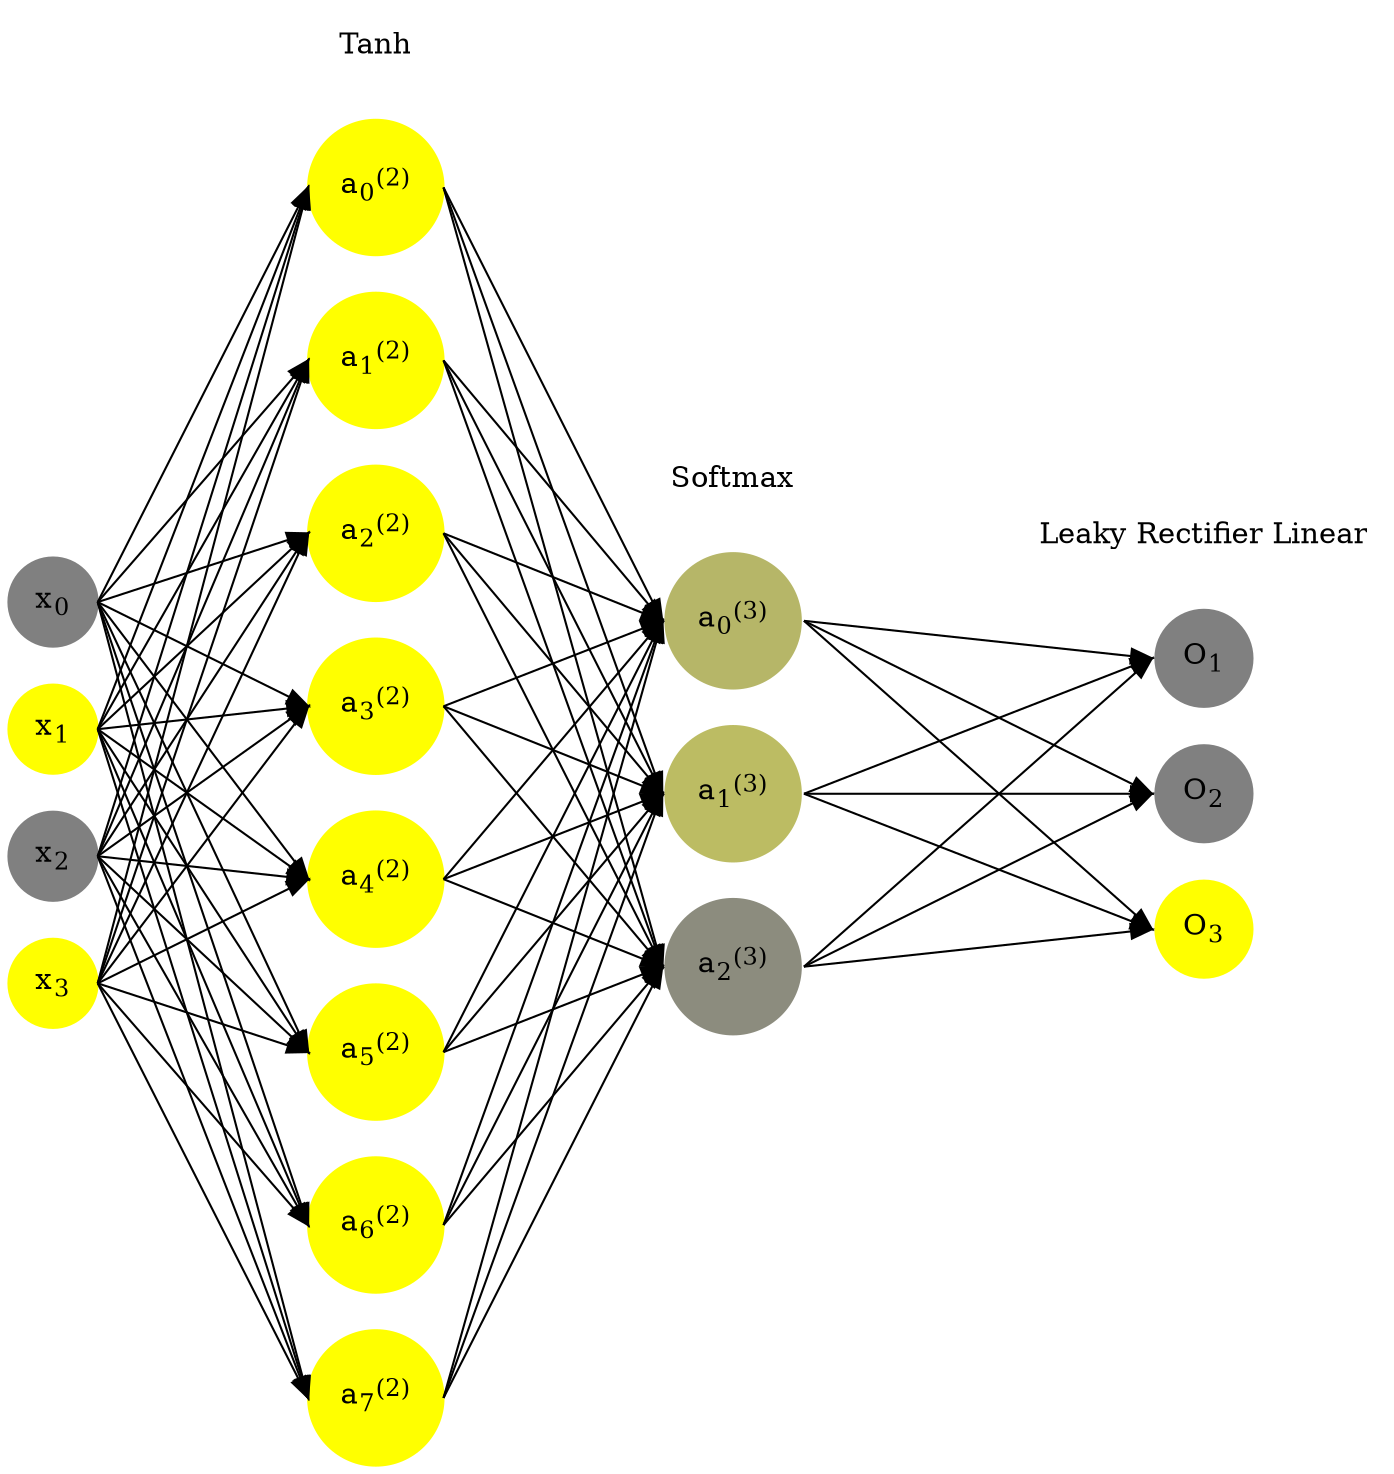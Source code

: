 digraph G {
	rankdir = LR;
	splines=false;
	edge[style=invis];
	ranksep= 1.4;
	{
	node [shape=circle, color="0.1667, 0.0, 0.5", style=filled, fillcolor="0.1667, 0.0, 0.5"];
	x0 [label=<x<sub>0</sub>>];
	}
	{
	node [shape=circle, color="0.1667, 1.0, 1.0", style=filled, fillcolor="0.1667, 1.0, 1.0"];
	x1 [label=<x<sub>1</sub>>];
	}
	{
	node [shape=circle, color="0.1667, 0.0, 0.5", style=filled, fillcolor="0.1667, 0.0, 0.5"];
	x2 [label=<x<sub>2</sub>>];
	}
	{
	node [shape=circle, color="0.1667, 1.0, 1.0", style=filled, fillcolor="0.1667, 1.0, 1.0"];
	x3 [label=<x<sub>3</sub>>];
	}
	{
	node [shape=circle, color="0.1667, 0.999881, 0.999940", style=filled, fillcolor="0.1667, 0.999881, 0.999940"];
	a02 [label=<a<sub>0</sub><sup>(2)</sup>>];
	}
	{
	node [shape=circle, color="0.1667, 0.999942, 0.999971", style=filled, fillcolor="0.1667, 0.999942, 0.999971"];
	a12 [label=<a<sub>1</sub><sup>(2)</sup>>];
	}
	{
	node [shape=circle, color="0.1667, 0.999869, 0.999935", style=filled, fillcolor="0.1667, 0.999869, 0.999935"];
	a22 [label=<a<sub>2</sub><sup>(2)</sup>>];
	}
	{
	node [shape=circle, color="0.1667, 1.000000, 1.000000", style=filled, fillcolor="0.1667, 1.000000, 1.000000"];
	a32 [label=<a<sub>3</sub><sup>(2)</sup>>];
	}
	{
	node [shape=circle, color="0.1667, 0.999921, 0.999961", style=filled, fillcolor="0.1667, 0.999921, 0.999961"];
	a42 [label=<a<sub>4</sub><sup>(2)</sup>>];
	}
	{
	node [shape=circle, color="0.1667, 0.999999, 0.999999", style=filled, fillcolor="0.1667, 0.999999, 0.999999"];
	a52 [label=<a<sub>5</sub><sup>(2)</sup>>];
	}
	{
	node [shape=circle, color="0.1667, 0.999881, 0.999940", style=filled, fillcolor="0.1667, 0.999881, 0.999940"];
	a62 [label=<a<sub>6</sub><sup>(2)</sup>>];
	}
	{
	node [shape=circle, color="0.1667, 1.000000, 1.000000", style=filled, fillcolor="0.1667, 1.000000, 1.000000"];
	a72 [label=<a<sub>7</sub><sup>(2)</sup>>];
	}
	{
	node [shape=circle, color="0.1667, 0.426564, 0.713282", style=filled, fillcolor="0.1667, 0.426564, 0.713282"];
	a03 [label=<a<sub>0</sub><sup>(3)</sup>>];
	}
	{
	node [shape=circle, color="0.1667, 0.473954, 0.736977", style=filled, fillcolor="0.1667, 0.473954, 0.736977"];
	a13 [label=<a<sub>1</sub><sup>(3)</sup>>];
	}
	{
	node [shape=circle, color="0.1667, 0.099482, 0.549741", style=filled, fillcolor="0.1667, 0.099482, 0.549741"];
	a23 [label=<a<sub>2</sub><sup>(3)</sup>>];
	}
	{
	node [shape=circle, color="0.1667, 0.0, 0.5", style=filled, fillcolor="0.1667, 0.0, 0.5"];
	O1 [label=<O<sub>1</sub>>];
	}
	{
	node [shape=circle, color="0.1667, 0.0, 0.5", style=filled, fillcolor="0.1667, 0.0, 0.5"];
	O2 [label=<O<sub>2</sub>>];
	}
	{
	node [shape=circle, color="0.1667, 1.0, 1.0", style=filled, fillcolor="0.1667, 1.0, 1.0"];
	O3 [label=<O<sub>3</sub>>];
	}
	{
	rank=same;
	x0->x1->x2->x3;
	}
	{
	rank=same;
	a02->a12->a22->a32->a42->a52->a62->a72;
	}
	{
	rank=same;
	a03->a13->a23;
	}
	{
	rank=same;
	O1->O2->O3;
	}
	l1 [shape=plaintext,label="Tanh"];
	l1->a02;
	{rank=same; l1;a02};
	l2 [shape=plaintext,label="Softmax"];
	l2->a03;
	{rank=same; l2;a03};
	l3 [shape=plaintext,label="Leaky Rectifier Linear"];
	l3->O1;
	{rank=same; l3;O1};
edge[style=solid, tailport=e, headport=w];
	{x0;x1;x2;x3} -> {a02;a12;a22;a32;a42;a52;a62;a72};
	{a02;a12;a22;a32;a42;a52;a62;a72} -> {a03;a13;a23};
	{a03;a13;a23} -> {O1,O2,O3};
}